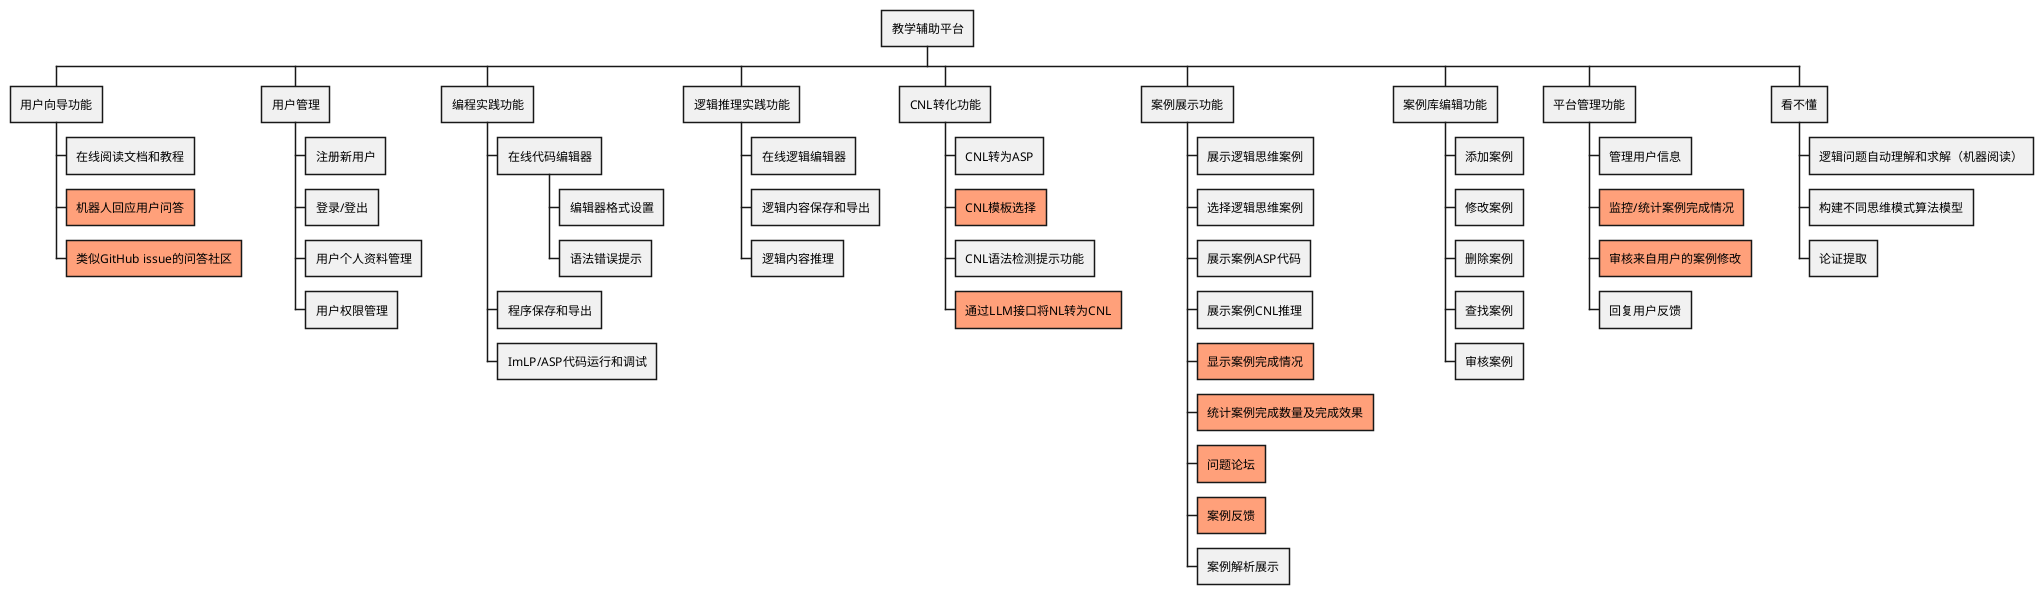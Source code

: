 @startwbs 功能模块设计

' 提供教学辅助平台，展示逻辑思维案例，提供编辑界面，程序提交、保存、运行
' 设计和实现符合逻辑思维编程语言：友好易于使用，体现不同逻辑思维模式
' 学生使用受控自然语言（CNL），系统将其转化成ASP等逻辑语言并运行得到答案
' 建立逻辑思维案例库，训练学生逻辑思维，设计算法将其自动转为逻辑程序
' 逻辑问题自动理解和求解（机器阅读）， 构建不同思维模式算法模型

' 构建教研平台，实现如下功能:
' 1、基于 ASP、ImLP语言的问题定义提交和运行测试、调试
' 2、基于 ImLP/ASP 的定义、演绎、溯因、归纳等思维模式的构建和友好编程界面，以及说明(需要定义 ASP/ImLP的更贴近自然的逻辑的语言的语言，需要花大量时间)
' 3、调研并进行案例库建设:思维游戏、考公逻辑推理题目、医学逻辑题目、法律逻辑题目、SAT题目、……，给出原题、分类标签、结果、求解的思维过程、大模型测试结果、增删改查、可视化
' 4、学生自建案例的增删改查

+ 教学辅助平台
++ 用户向导功能
+++ 在线阅读文档和教程
+++[#LightSalmon] 机器人回应用户问答
+++[#LightSalmon] 类似GitHub issue的问答社区

++ 用户管理
+++ 注册新用户
+++ 登录/登出
+++ 用户个人资料管理
+++ 用户权限管理

++ 编程实践功能
+++ 在线代码编辑器
++++ 编辑器格式设置
++++ 语法错误提示
+++ 程序保存和导出
+++ ImLP/ASP代码运行和调试


++ 逻辑推理实践功能
+++ 在线逻辑编辑器
+++ 逻辑内容保存和导出
+++ 逻辑内容推理

++ CNL转化功能
+++ CNL转为ASP
+++[#LightSalmon] CNL模板选择
+++ CNL语法检测提示功能
+++[#LightSalmon] 通过LLM接口将NL转为CNL

++ 案例展示功能
+++ 展示逻辑思维案例
+++ 选择逻辑思维案例
+++ 展示案例ASP代码
+++ 展示案例CNL推理
+++[#LightSalmon] 显示案例完成情况
+++[#LightSalmon] 统计案例完成数量及完成效果
+++[#LightSalmon] 问题论坛
+++[#LightSalmon] 案例反馈
+++ 案例解析展示

++ 案例库编辑功能
+++ 添加案例
+++ 修改案例
+++ 删除案例
+++ 查找案例
+++ 审核案例


++ 平台管理功能
+++ 管理用户信息
+++[#LightSalmon] 监控/统计案例完成情况
+++[#LightSalmon] 审核来自用户的案例修改
+++ 回复用户反馈


++ 看不懂
+++ 逻辑问题自动理解和求解（机器阅读）
+++ 构建不同思维模式算法模型
+++ 论证提取

' ++ 课程管理
' +++ 创建新课程
' +++ 编辑和更新课程信息
' +++ 课程分类和标签
' +++ 课程搜索和过滤
' +++ 课程评价和评论

' ++ 学习资源管理
' +++ 上传和共享学习资料
' +++ 下载和保存学习资料
' +++ 在线阅读文档和教程
' +++ 视频教程和演示

' ++ 社区互动功能
' +++ 讨论论坛和社交平台
' +++ 用户间私信和通知
' +++ 问答功能和知识共享
' +++ 点赞和收藏功能

' ++ 学习进度和成绩管理功能
' +++ 课程学习进度跟踪
' +++ 学习计划和提醒功能
' +++ 作业和考试成绩管理
' +++ 学习证书和徽章颁发

@endwbs

' @startmindmap function diagram
' top to bottom direction
' @endmindmap



